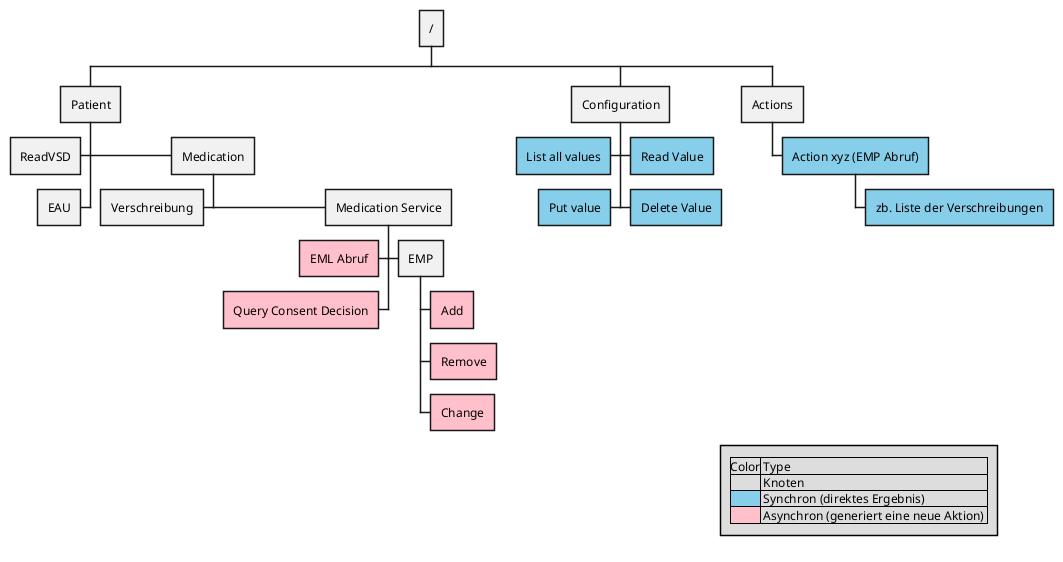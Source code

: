 documentation 0https://plantuml.com/wbs-diagram
@startwbs
+ /
++ Patient
++- ReadVSD
+++ Medication
++++ Medication Service
++++-[#pink] EML Abruf
+++++ EMP
++++++[#pink] Add
++++++[#pink] Remove
++++++[#pink] Change
++++-[#pink] Query Consent Decision
+++- Verschreibung
++- EAU
++ Configuration
++-[#skyBlue] List all values
++-[#skyBlue] Put value
+++[#skyBlue] Read Value
+++[#skyBlue] Delete Value
++ Actions
+++[#skyBlue] Action xyz (EMP Abruf)
++++[#skyBlue] zb. Liste der Verschreibungen

legend right
    |Color| Type |
    | | Knoten |
    |<#skyBlue>| Synchron (direktes Ergebnis) |
    |<#pink>| Asynchron (generiert eine neue Aktion) |
endlegend
@endwbs
